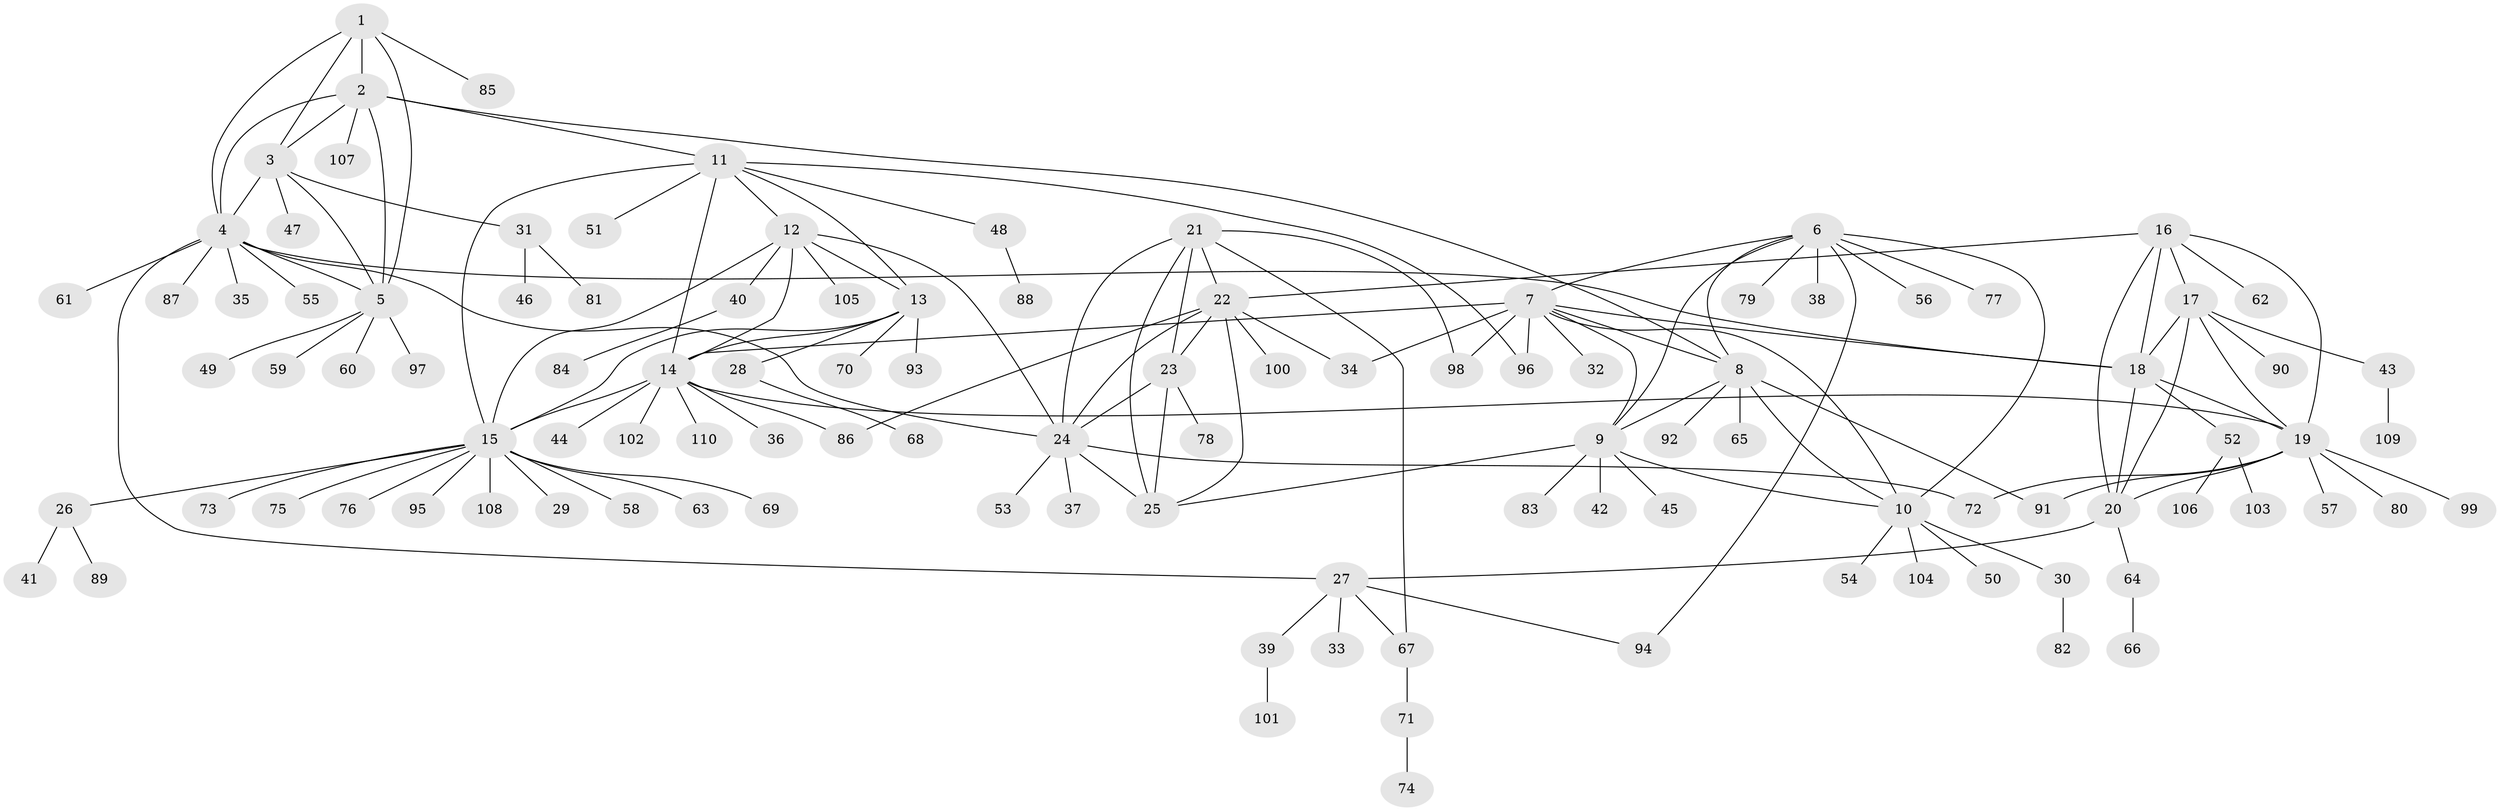 // Generated by graph-tools (version 1.1) at 2025/11/02/27/25 16:11:33]
// undirected, 110 vertices, 154 edges
graph export_dot {
graph [start="1"]
  node [color=gray90,style=filled];
  1;
  2;
  3;
  4;
  5;
  6;
  7;
  8;
  9;
  10;
  11;
  12;
  13;
  14;
  15;
  16;
  17;
  18;
  19;
  20;
  21;
  22;
  23;
  24;
  25;
  26;
  27;
  28;
  29;
  30;
  31;
  32;
  33;
  34;
  35;
  36;
  37;
  38;
  39;
  40;
  41;
  42;
  43;
  44;
  45;
  46;
  47;
  48;
  49;
  50;
  51;
  52;
  53;
  54;
  55;
  56;
  57;
  58;
  59;
  60;
  61;
  62;
  63;
  64;
  65;
  66;
  67;
  68;
  69;
  70;
  71;
  72;
  73;
  74;
  75;
  76;
  77;
  78;
  79;
  80;
  81;
  82;
  83;
  84;
  85;
  86;
  87;
  88;
  89;
  90;
  91;
  92;
  93;
  94;
  95;
  96;
  97;
  98;
  99;
  100;
  101;
  102;
  103;
  104;
  105;
  106;
  107;
  108;
  109;
  110;
  1 -- 2;
  1 -- 3;
  1 -- 4;
  1 -- 5;
  1 -- 85;
  2 -- 3;
  2 -- 4;
  2 -- 5;
  2 -- 8;
  2 -- 11;
  2 -- 107;
  3 -- 4;
  3 -- 5;
  3 -- 31;
  3 -- 47;
  4 -- 5;
  4 -- 18;
  4 -- 24;
  4 -- 27;
  4 -- 35;
  4 -- 55;
  4 -- 61;
  4 -- 87;
  5 -- 49;
  5 -- 59;
  5 -- 60;
  5 -- 97;
  6 -- 7;
  6 -- 8;
  6 -- 9;
  6 -- 10;
  6 -- 38;
  6 -- 56;
  6 -- 77;
  6 -- 79;
  6 -- 94;
  7 -- 8;
  7 -- 9;
  7 -- 10;
  7 -- 14;
  7 -- 18;
  7 -- 32;
  7 -- 34;
  7 -- 96;
  7 -- 98;
  8 -- 9;
  8 -- 10;
  8 -- 65;
  8 -- 91;
  8 -- 92;
  9 -- 10;
  9 -- 25;
  9 -- 42;
  9 -- 45;
  9 -- 83;
  10 -- 30;
  10 -- 50;
  10 -- 54;
  10 -- 104;
  11 -- 12;
  11 -- 13;
  11 -- 14;
  11 -- 15;
  11 -- 48;
  11 -- 51;
  11 -- 96;
  12 -- 13;
  12 -- 14;
  12 -- 15;
  12 -- 24;
  12 -- 40;
  12 -- 105;
  13 -- 14;
  13 -- 15;
  13 -- 28;
  13 -- 70;
  13 -- 93;
  14 -- 15;
  14 -- 19;
  14 -- 36;
  14 -- 44;
  14 -- 86;
  14 -- 102;
  14 -- 110;
  15 -- 26;
  15 -- 29;
  15 -- 58;
  15 -- 63;
  15 -- 69;
  15 -- 73;
  15 -- 75;
  15 -- 76;
  15 -- 95;
  15 -- 108;
  16 -- 17;
  16 -- 18;
  16 -- 19;
  16 -- 20;
  16 -- 22;
  16 -- 62;
  17 -- 18;
  17 -- 19;
  17 -- 20;
  17 -- 43;
  17 -- 90;
  18 -- 19;
  18 -- 20;
  18 -- 52;
  19 -- 20;
  19 -- 57;
  19 -- 72;
  19 -- 80;
  19 -- 91;
  19 -- 99;
  20 -- 27;
  20 -- 64;
  21 -- 22;
  21 -- 23;
  21 -- 24;
  21 -- 25;
  21 -- 67;
  21 -- 98;
  22 -- 23;
  22 -- 24;
  22 -- 25;
  22 -- 34;
  22 -- 86;
  22 -- 100;
  23 -- 24;
  23 -- 25;
  23 -- 78;
  24 -- 25;
  24 -- 37;
  24 -- 53;
  24 -- 72;
  26 -- 41;
  26 -- 89;
  27 -- 33;
  27 -- 39;
  27 -- 67;
  27 -- 94;
  28 -- 68;
  30 -- 82;
  31 -- 46;
  31 -- 81;
  39 -- 101;
  40 -- 84;
  43 -- 109;
  48 -- 88;
  52 -- 103;
  52 -- 106;
  64 -- 66;
  67 -- 71;
  71 -- 74;
}
